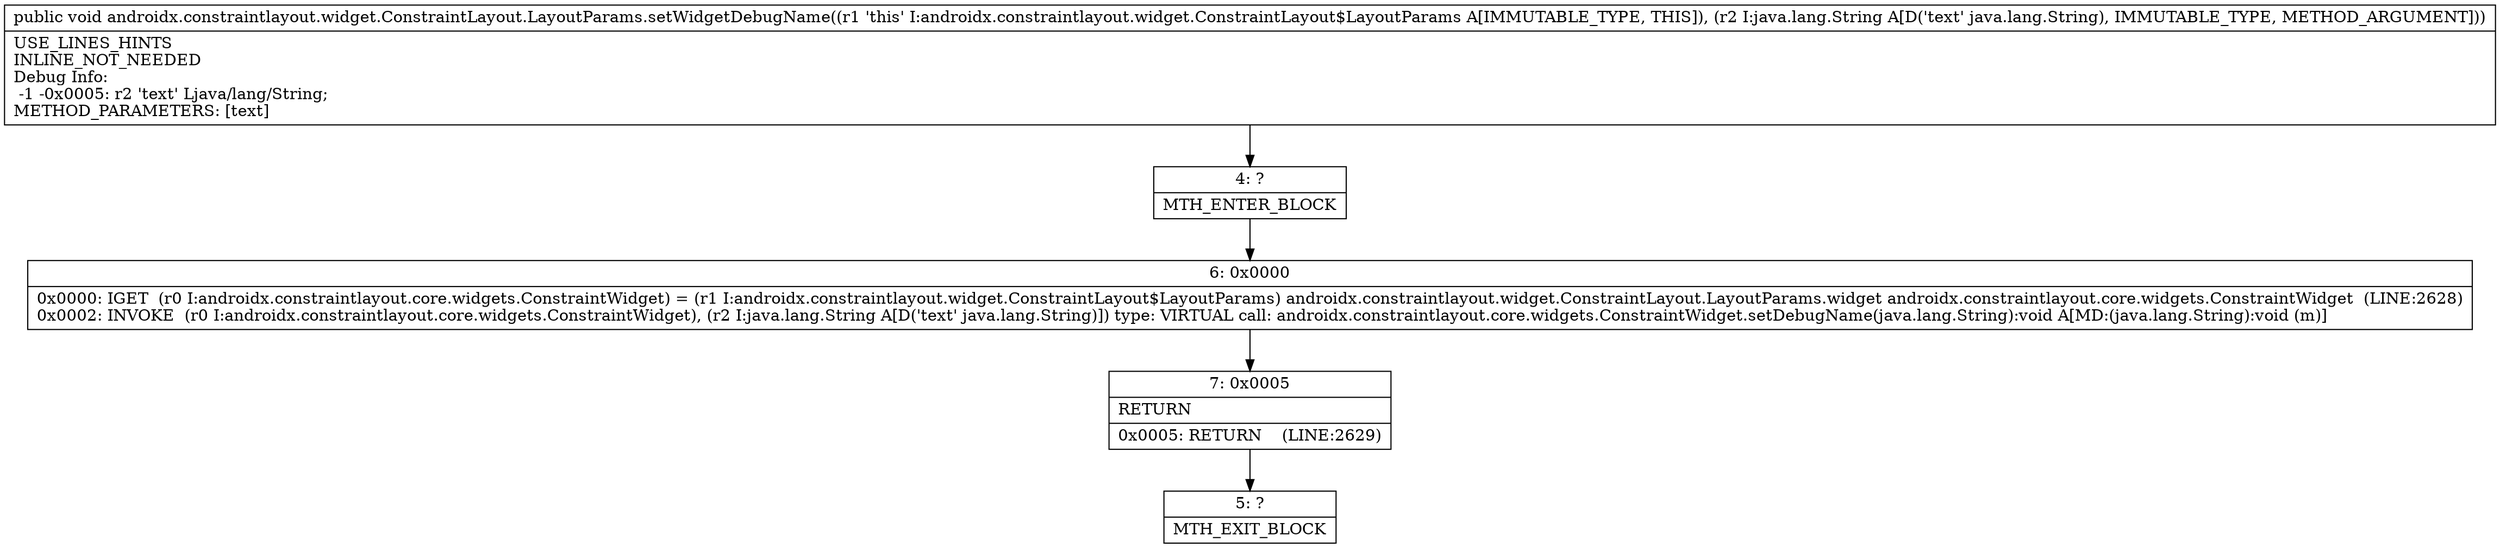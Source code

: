 digraph "CFG forandroidx.constraintlayout.widget.ConstraintLayout.LayoutParams.setWidgetDebugName(Ljava\/lang\/String;)V" {
Node_4 [shape=record,label="{4\:\ ?|MTH_ENTER_BLOCK\l}"];
Node_6 [shape=record,label="{6\:\ 0x0000|0x0000: IGET  (r0 I:androidx.constraintlayout.core.widgets.ConstraintWidget) = (r1 I:androidx.constraintlayout.widget.ConstraintLayout$LayoutParams) androidx.constraintlayout.widget.ConstraintLayout.LayoutParams.widget androidx.constraintlayout.core.widgets.ConstraintWidget  (LINE:2628)\l0x0002: INVOKE  (r0 I:androidx.constraintlayout.core.widgets.ConstraintWidget), (r2 I:java.lang.String A[D('text' java.lang.String)]) type: VIRTUAL call: androidx.constraintlayout.core.widgets.ConstraintWidget.setDebugName(java.lang.String):void A[MD:(java.lang.String):void (m)]\l}"];
Node_7 [shape=record,label="{7\:\ 0x0005|RETURN\l|0x0005: RETURN    (LINE:2629)\l}"];
Node_5 [shape=record,label="{5\:\ ?|MTH_EXIT_BLOCK\l}"];
MethodNode[shape=record,label="{public void androidx.constraintlayout.widget.ConstraintLayout.LayoutParams.setWidgetDebugName((r1 'this' I:androidx.constraintlayout.widget.ConstraintLayout$LayoutParams A[IMMUTABLE_TYPE, THIS]), (r2 I:java.lang.String A[D('text' java.lang.String), IMMUTABLE_TYPE, METHOD_ARGUMENT]))  | USE_LINES_HINTS\lINLINE_NOT_NEEDED\lDebug Info:\l  \-1 \-0x0005: r2 'text' Ljava\/lang\/String;\lMETHOD_PARAMETERS: [text]\l}"];
MethodNode -> Node_4;Node_4 -> Node_6;
Node_6 -> Node_7;
Node_7 -> Node_5;
}

